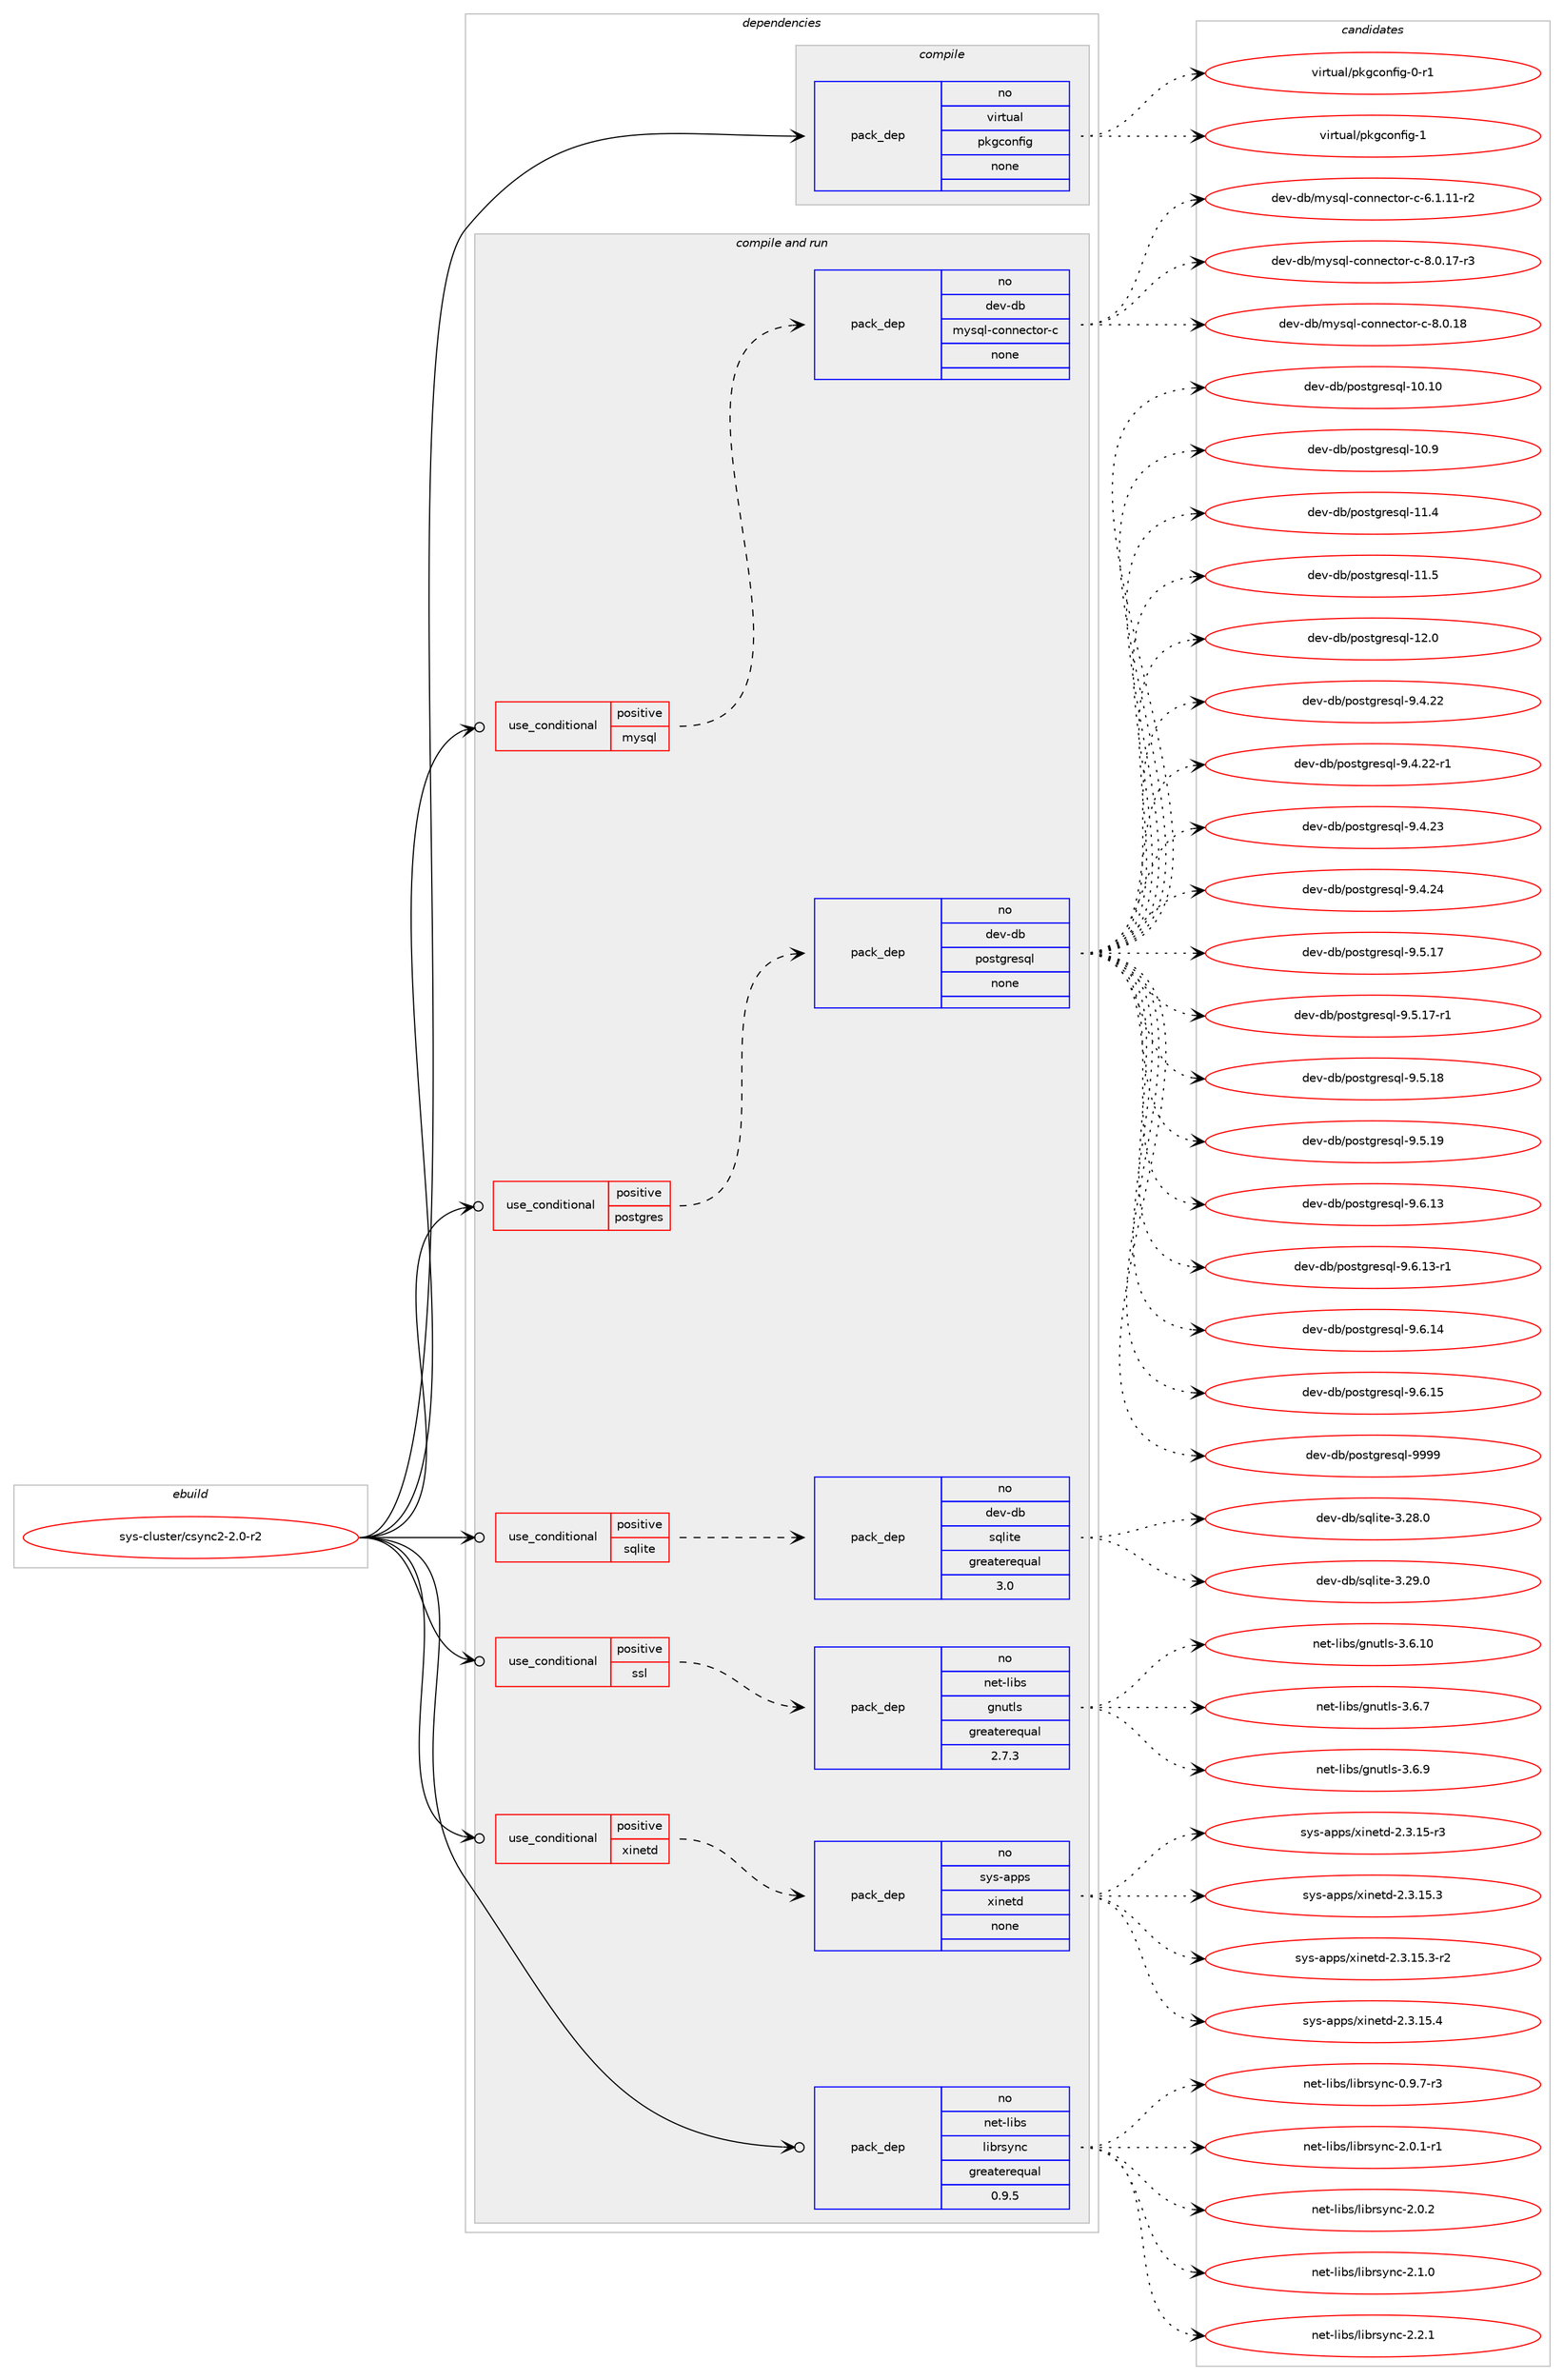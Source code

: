 digraph prolog {

# *************
# Graph options
# *************

newrank=true;
concentrate=true;
compound=true;
graph [rankdir=LR,fontname=Helvetica,fontsize=10,ranksep=1.5];#, ranksep=2.5, nodesep=0.2];
edge  [arrowhead=vee];
node  [fontname=Helvetica,fontsize=10];

# **********
# The ebuild
# **********

subgraph cluster_leftcol {
color=gray;
rank=same;
label=<<i>ebuild</i>>;
id [label="sys-cluster/csync2-2.0-r2", color=red, width=4, href="../sys-cluster/csync2-2.0-r2.svg"];
}

# ****************
# The dependencies
# ****************

subgraph cluster_midcol {
color=gray;
label=<<i>dependencies</i>>;
subgraph cluster_compile {
fillcolor="#eeeeee";
style=filled;
label=<<i>compile</i>>;
subgraph pack655424 {
dependency883673 [label=<<TABLE BORDER="0" CELLBORDER="1" CELLSPACING="0" CELLPADDING="4" WIDTH="220"><TR><TD ROWSPAN="6" CELLPADDING="30">pack_dep</TD></TR><TR><TD WIDTH="110">no</TD></TR><TR><TD>virtual</TD></TR><TR><TD>pkgconfig</TD></TR><TR><TD>none</TD></TR><TR><TD></TD></TR></TABLE>>, shape=none, color=blue];
}
id:e -> dependency883673:w [weight=20,style="solid",arrowhead="vee"];
}
subgraph cluster_compileandrun {
fillcolor="#eeeeee";
style=filled;
label=<<i>compile and run</i>>;
subgraph cond212749 {
dependency883674 [label=<<TABLE BORDER="0" CELLBORDER="1" CELLSPACING="0" CELLPADDING="4"><TR><TD ROWSPAN="3" CELLPADDING="10">use_conditional</TD></TR><TR><TD>positive</TD></TR><TR><TD>mysql</TD></TR></TABLE>>, shape=none, color=red];
subgraph pack655425 {
dependency883675 [label=<<TABLE BORDER="0" CELLBORDER="1" CELLSPACING="0" CELLPADDING="4" WIDTH="220"><TR><TD ROWSPAN="6" CELLPADDING="30">pack_dep</TD></TR><TR><TD WIDTH="110">no</TD></TR><TR><TD>dev-db</TD></TR><TR><TD>mysql-connector-c</TD></TR><TR><TD>none</TD></TR><TR><TD></TD></TR></TABLE>>, shape=none, color=blue];
}
dependency883674:e -> dependency883675:w [weight=20,style="dashed",arrowhead="vee"];
}
id:e -> dependency883674:w [weight=20,style="solid",arrowhead="odotvee"];
subgraph cond212750 {
dependency883676 [label=<<TABLE BORDER="0" CELLBORDER="1" CELLSPACING="0" CELLPADDING="4"><TR><TD ROWSPAN="3" CELLPADDING="10">use_conditional</TD></TR><TR><TD>positive</TD></TR><TR><TD>postgres</TD></TR></TABLE>>, shape=none, color=red];
subgraph pack655426 {
dependency883677 [label=<<TABLE BORDER="0" CELLBORDER="1" CELLSPACING="0" CELLPADDING="4" WIDTH="220"><TR><TD ROWSPAN="6" CELLPADDING="30">pack_dep</TD></TR><TR><TD WIDTH="110">no</TD></TR><TR><TD>dev-db</TD></TR><TR><TD>postgresql</TD></TR><TR><TD>none</TD></TR><TR><TD></TD></TR></TABLE>>, shape=none, color=blue];
}
dependency883676:e -> dependency883677:w [weight=20,style="dashed",arrowhead="vee"];
}
id:e -> dependency883676:w [weight=20,style="solid",arrowhead="odotvee"];
subgraph cond212751 {
dependency883678 [label=<<TABLE BORDER="0" CELLBORDER="1" CELLSPACING="0" CELLPADDING="4"><TR><TD ROWSPAN="3" CELLPADDING="10">use_conditional</TD></TR><TR><TD>positive</TD></TR><TR><TD>sqlite</TD></TR></TABLE>>, shape=none, color=red];
subgraph pack655427 {
dependency883679 [label=<<TABLE BORDER="0" CELLBORDER="1" CELLSPACING="0" CELLPADDING="4" WIDTH="220"><TR><TD ROWSPAN="6" CELLPADDING="30">pack_dep</TD></TR><TR><TD WIDTH="110">no</TD></TR><TR><TD>dev-db</TD></TR><TR><TD>sqlite</TD></TR><TR><TD>greaterequal</TD></TR><TR><TD>3.0</TD></TR></TABLE>>, shape=none, color=blue];
}
dependency883678:e -> dependency883679:w [weight=20,style="dashed",arrowhead="vee"];
}
id:e -> dependency883678:w [weight=20,style="solid",arrowhead="odotvee"];
subgraph cond212752 {
dependency883680 [label=<<TABLE BORDER="0" CELLBORDER="1" CELLSPACING="0" CELLPADDING="4"><TR><TD ROWSPAN="3" CELLPADDING="10">use_conditional</TD></TR><TR><TD>positive</TD></TR><TR><TD>ssl</TD></TR></TABLE>>, shape=none, color=red];
subgraph pack655428 {
dependency883681 [label=<<TABLE BORDER="0" CELLBORDER="1" CELLSPACING="0" CELLPADDING="4" WIDTH="220"><TR><TD ROWSPAN="6" CELLPADDING="30">pack_dep</TD></TR><TR><TD WIDTH="110">no</TD></TR><TR><TD>net-libs</TD></TR><TR><TD>gnutls</TD></TR><TR><TD>greaterequal</TD></TR><TR><TD>2.7.3</TD></TR></TABLE>>, shape=none, color=blue];
}
dependency883680:e -> dependency883681:w [weight=20,style="dashed",arrowhead="vee"];
}
id:e -> dependency883680:w [weight=20,style="solid",arrowhead="odotvee"];
subgraph cond212753 {
dependency883682 [label=<<TABLE BORDER="0" CELLBORDER="1" CELLSPACING="0" CELLPADDING="4"><TR><TD ROWSPAN="3" CELLPADDING="10">use_conditional</TD></TR><TR><TD>positive</TD></TR><TR><TD>xinetd</TD></TR></TABLE>>, shape=none, color=red];
subgraph pack655429 {
dependency883683 [label=<<TABLE BORDER="0" CELLBORDER="1" CELLSPACING="0" CELLPADDING="4" WIDTH="220"><TR><TD ROWSPAN="6" CELLPADDING="30">pack_dep</TD></TR><TR><TD WIDTH="110">no</TD></TR><TR><TD>sys-apps</TD></TR><TR><TD>xinetd</TD></TR><TR><TD>none</TD></TR><TR><TD></TD></TR></TABLE>>, shape=none, color=blue];
}
dependency883682:e -> dependency883683:w [weight=20,style="dashed",arrowhead="vee"];
}
id:e -> dependency883682:w [weight=20,style="solid",arrowhead="odotvee"];
subgraph pack655430 {
dependency883684 [label=<<TABLE BORDER="0" CELLBORDER="1" CELLSPACING="0" CELLPADDING="4" WIDTH="220"><TR><TD ROWSPAN="6" CELLPADDING="30">pack_dep</TD></TR><TR><TD WIDTH="110">no</TD></TR><TR><TD>net-libs</TD></TR><TR><TD>librsync</TD></TR><TR><TD>greaterequal</TD></TR><TR><TD>0.9.5</TD></TR></TABLE>>, shape=none, color=blue];
}
id:e -> dependency883684:w [weight=20,style="solid",arrowhead="odotvee"];
}
subgraph cluster_run {
fillcolor="#eeeeee";
style=filled;
label=<<i>run</i>>;
}
}

# **************
# The candidates
# **************

subgraph cluster_choices {
rank=same;
color=gray;
label=<<i>candidates</i>>;

subgraph choice655424 {
color=black;
nodesep=1;
choice11810511411611797108471121071039911111010210510345484511449 [label="virtual/pkgconfig-0-r1", color=red, width=4,href="../virtual/pkgconfig-0-r1.svg"];
choice1181051141161179710847112107103991111101021051034549 [label="virtual/pkgconfig-1", color=red, width=4,href="../virtual/pkgconfig-1.svg"];
dependency883673:e -> choice11810511411611797108471121071039911111010210510345484511449:w [style=dotted,weight="100"];
dependency883673:e -> choice1181051141161179710847112107103991111101021051034549:w [style=dotted,weight="100"];
}
subgraph choice655425 {
color=black;
nodesep=1;
choice1001011184510098471091211151131084599111110110101991161111144599455446494649494511450 [label="dev-db/mysql-connector-c-6.1.11-r2", color=red, width=4,href="../dev-db/mysql-connector-c-6.1.11-r2.svg"];
choice1001011184510098471091211151131084599111110110101991161111144599455646484649554511451 [label="dev-db/mysql-connector-c-8.0.17-r3", color=red, width=4,href="../dev-db/mysql-connector-c-8.0.17-r3.svg"];
choice100101118451009847109121115113108459911111011010199116111114459945564648464956 [label="dev-db/mysql-connector-c-8.0.18", color=red, width=4,href="../dev-db/mysql-connector-c-8.0.18.svg"];
dependency883675:e -> choice1001011184510098471091211151131084599111110110101991161111144599455446494649494511450:w [style=dotted,weight="100"];
dependency883675:e -> choice1001011184510098471091211151131084599111110110101991161111144599455646484649554511451:w [style=dotted,weight="100"];
dependency883675:e -> choice100101118451009847109121115113108459911111011010199116111114459945564648464956:w [style=dotted,weight="100"];
}
subgraph choice655426 {
color=black;
nodesep=1;
choice100101118451009847112111115116103114101115113108454948464948 [label="dev-db/postgresql-10.10", color=red, width=4,href="../dev-db/postgresql-10.10.svg"];
choice1001011184510098471121111151161031141011151131084549484657 [label="dev-db/postgresql-10.9", color=red, width=4,href="../dev-db/postgresql-10.9.svg"];
choice1001011184510098471121111151161031141011151131084549494652 [label="dev-db/postgresql-11.4", color=red, width=4,href="../dev-db/postgresql-11.4.svg"];
choice1001011184510098471121111151161031141011151131084549494653 [label="dev-db/postgresql-11.5", color=red, width=4,href="../dev-db/postgresql-11.5.svg"];
choice1001011184510098471121111151161031141011151131084549504648 [label="dev-db/postgresql-12.0", color=red, width=4,href="../dev-db/postgresql-12.0.svg"];
choice10010111845100984711211111511610311410111511310845574652465050 [label="dev-db/postgresql-9.4.22", color=red, width=4,href="../dev-db/postgresql-9.4.22.svg"];
choice100101118451009847112111115116103114101115113108455746524650504511449 [label="dev-db/postgresql-9.4.22-r1", color=red, width=4,href="../dev-db/postgresql-9.4.22-r1.svg"];
choice10010111845100984711211111511610311410111511310845574652465051 [label="dev-db/postgresql-9.4.23", color=red, width=4,href="../dev-db/postgresql-9.4.23.svg"];
choice10010111845100984711211111511610311410111511310845574652465052 [label="dev-db/postgresql-9.4.24", color=red, width=4,href="../dev-db/postgresql-9.4.24.svg"];
choice10010111845100984711211111511610311410111511310845574653464955 [label="dev-db/postgresql-9.5.17", color=red, width=4,href="../dev-db/postgresql-9.5.17.svg"];
choice100101118451009847112111115116103114101115113108455746534649554511449 [label="dev-db/postgresql-9.5.17-r1", color=red, width=4,href="../dev-db/postgresql-9.5.17-r1.svg"];
choice10010111845100984711211111511610311410111511310845574653464956 [label="dev-db/postgresql-9.5.18", color=red, width=4,href="../dev-db/postgresql-9.5.18.svg"];
choice10010111845100984711211111511610311410111511310845574653464957 [label="dev-db/postgresql-9.5.19", color=red, width=4,href="../dev-db/postgresql-9.5.19.svg"];
choice10010111845100984711211111511610311410111511310845574654464951 [label="dev-db/postgresql-9.6.13", color=red, width=4,href="../dev-db/postgresql-9.6.13.svg"];
choice100101118451009847112111115116103114101115113108455746544649514511449 [label="dev-db/postgresql-9.6.13-r1", color=red, width=4,href="../dev-db/postgresql-9.6.13-r1.svg"];
choice10010111845100984711211111511610311410111511310845574654464952 [label="dev-db/postgresql-9.6.14", color=red, width=4,href="../dev-db/postgresql-9.6.14.svg"];
choice10010111845100984711211111511610311410111511310845574654464953 [label="dev-db/postgresql-9.6.15", color=red, width=4,href="../dev-db/postgresql-9.6.15.svg"];
choice1001011184510098471121111151161031141011151131084557575757 [label="dev-db/postgresql-9999", color=red, width=4,href="../dev-db/postgresql-9999.svg"];
dependency883677:e -> choice100101118451009847112111115116103114101115113108454948464948:w [style=dotted,weight="100"];
dependency883677:e -> choice1001011184510098471121111151161031141011151131084549484657:w [style=dotted,weight="100"];
dependency883677:e -> choice1001011184510098471121111151161031141011151131084549494652:w [style=dotted,weight="100"];
dependency883677:e -> choice1001011184510098471121111151161031141011151131084549494653:w [style=dotted,weight="100"];
dependency883677:e -> choice1001011184510098471121111151161031141011151131084549504648:w [style=dotted,weight="100"];
dependency883677:e -> choice10010111845100984711211111511610311410111511310845574652465050:w [style=dotted,weight="100"];
dependency883677:e -> choice100101118451009847112111115116103114101115113108455746524650504511449:w [style=dotted,weight="100"];
dependency883677:e -> choice10010111845100984711211111511610311410111511310845574652465051:w [style=dotted,weight="100"];
dependency883677:e -> choice10010111845100984711211111511610311410111511310845574652465052:w [style=dotted,weight="100"];
dependency883677:e -> choice10010111845100984711211111511610311410111511310845574653464955:w [style=dotted,weight="100"];
dependency883677:e -> choice100101118451009847112111115116103114101115113108455746534649554511449:w [style=dotted,weight="100"];
dependency883677:e -> choice10010111845100984711211111511610311410111511310845574653464956:w [style=dotted,weight="100"];
dependency883677:e -> choice10010111845100984711211111511610311410111511310845574653464957:w [style=dotted,weight="100"];
dependency883677:e -> choice10010111845100984711211111511610311410111511310845574654464951:w [style=dotted,weight="100"];
dependency883677:e -> choice100101118451009847112111115116103114101115113108455746544649514511449:w [style=dotted,weight="100"];
dependency883677:e -> choice10010111845100984711211111511610311410111511310845574654464952:w [style=dotted,weight="100"];
dependency883677:e -> choice10010111845100984711211111511610311410111511310845574654464953:w [style=dotted,weight="100"];
dependency883677:e -> choice1001011184510098471121111151161031141011151131084557575757:w [style=dotted,weight="100"];
}
subgraph choice655427 {
color=black;
nodesep=1;
choice10010111845100984711511310810511610145514650564648 [label="dev-db/sqlite-3.28.0", color=red, width=4,href="../dev-db/sqlite-3.28.0.svg"];
choice10010111845100984711511310810511610145514650574648 [label="dev-db/sqlite-3.29.0", color=red, width=4,href="../dev-db/sqlite-3.29.0.svg"];
dependency883679:e -> choice10010111845100984711511310810511610145514650564648:w [style=dotted,weight="100"];
dependency883679:e -> choice10010111845100984711511310810511610145514650574648:w [style=dotted,weight="100"];
}
subgraph choice655428 {
color=black;
nodesep=1;
choice11010111645108105981154710311011711610811545514654464948 [label="net-libs/gnutls-3.6.10", color=red, width=4,href="../net-libs/gnutls-3.6.10.svg"];
choice110101116451081059811547103110117116108115455146544655 [label="net-libs/gnutls-3.6.7", color=red, width=4,href="../net-libs/gnutls-3.6.7.svg"];
choice110101116451081059811547103110117116108115455146544657 [label="net-libs/gnutls-3.6.9", color=red, width=4,href="../net-libs/gnutls-3.6.9.svg"];
dependency883681:e -> choice11010111645108105981154710311011711610811545514654464948:w [style=dotted,weight="100"];
dependency883681:e -> choice110101116451081059811547103110117116108115455146544655:w [style=dotted,weight="100"];
dependency883681:e -> choice110101116451081059811547103110117116108115455146544657:w [style=dotted,weight="100"];
}
subgraph choice655429 {
color=black;
nodesep=1;
choice115121115459711211211547120105110101116100455046514649534511451 [label="sys-apps/xinetd-2.3.15-r3", color=red, width=4,href="../sys-apps/xinetd-2.3.15-r3.svg"];
choice115121115459711211211547120105110101116100455046514649534651 [label="sys-apps/xinetd-2.3.15.3", color=red, width=4,href="../sys-apps/xinetd-2.3.15.3.svg"];
choice1151211154597112112115471201051101011161004550465146495346514511450 [label="sys-apps/xinetd-2.3.15.3-r2", color=red, width=4,href="../sys-apps/xinetd-2.3.15.3-r2.svg"];
choice115121115459711211211547120105110101116100455046514649534652 [label="sys-apps/xinetd-2.3.15.4", color=red, width=4,href="../sys-apps/xinetd-2.3.15.4.svg"];
dependency883683:e -> choice115121115459711211211547120105110101116100455046514649534511451:w [style=dotted,weight="100"];
dependency883683:e -> choice115121115459711211211547120105110101116100455046514649534651:w [style=dotted,weight="100"];
dependency883683:e -> choice1151211154597112112115471201051101011161004550465146495346514511450:w [style=dotted,weight="100"];
dependency883683:e -> choice115121115459711211211547120105110101116100455046514649534652:w [style=dotted,weight="100"];
}
subgraph choice655430 {
color=black;
nodesep=1;
choice11010111645108105981154710810598114115121110994548465746554511451 [label="net-libs/librsync-0.9.7-r3", color=red, width=4,href="../net-libs/librsync-0.9.7-r3.svg"];
choice11010111645108105981154710810598114115121110994550464846494511449 [label="net-libs/librsync-2.0.1-r1", color=red, width=4,href="../net-libs/librsync-2.0.1-r1.svg"];
choice1101011164510810598115471081059811411512111099455046484650 [label="net-libs/librsync-2.0.2", color=red, width=4,href="../net-libs/librsync-2.0.2.svg"];
choice1101011164510810598115471081059811411512111099455046494648 [label="net-libs/librsync-2.1.0", color=red, width=4,href="../net-libs/librsync-2.1.0.svg"];
choice1101011164510810598115471081059811411512111099455046504649 [label="net-libs/librsync-2.2.1", color=red, width=4,href="../net-libs/librsync-2.2.1.svg"];
dependency883684:e -> choice11010111645108105981154710810598114115121110994548465746554511451:w [style=dotted,weight="100"];
dependency883684:e -> choice11010111645108105981154710810598114115121110994550464846494511449:w [style=dotted,weight="100"];
dependency883684:e -> choice1101011164510810598115471081059811411512111099455046484650:w [style=dotted,weight="100"];
dependency883684:e -> choice1101011164510810598115471081059811411512111099455046494648:w [style=dotted,weight="100"];
dependency883684:e -> choice1101011164510810598115471081059811411512111099455046504649:w [style=dotted,weight="100"];
}
}

}
